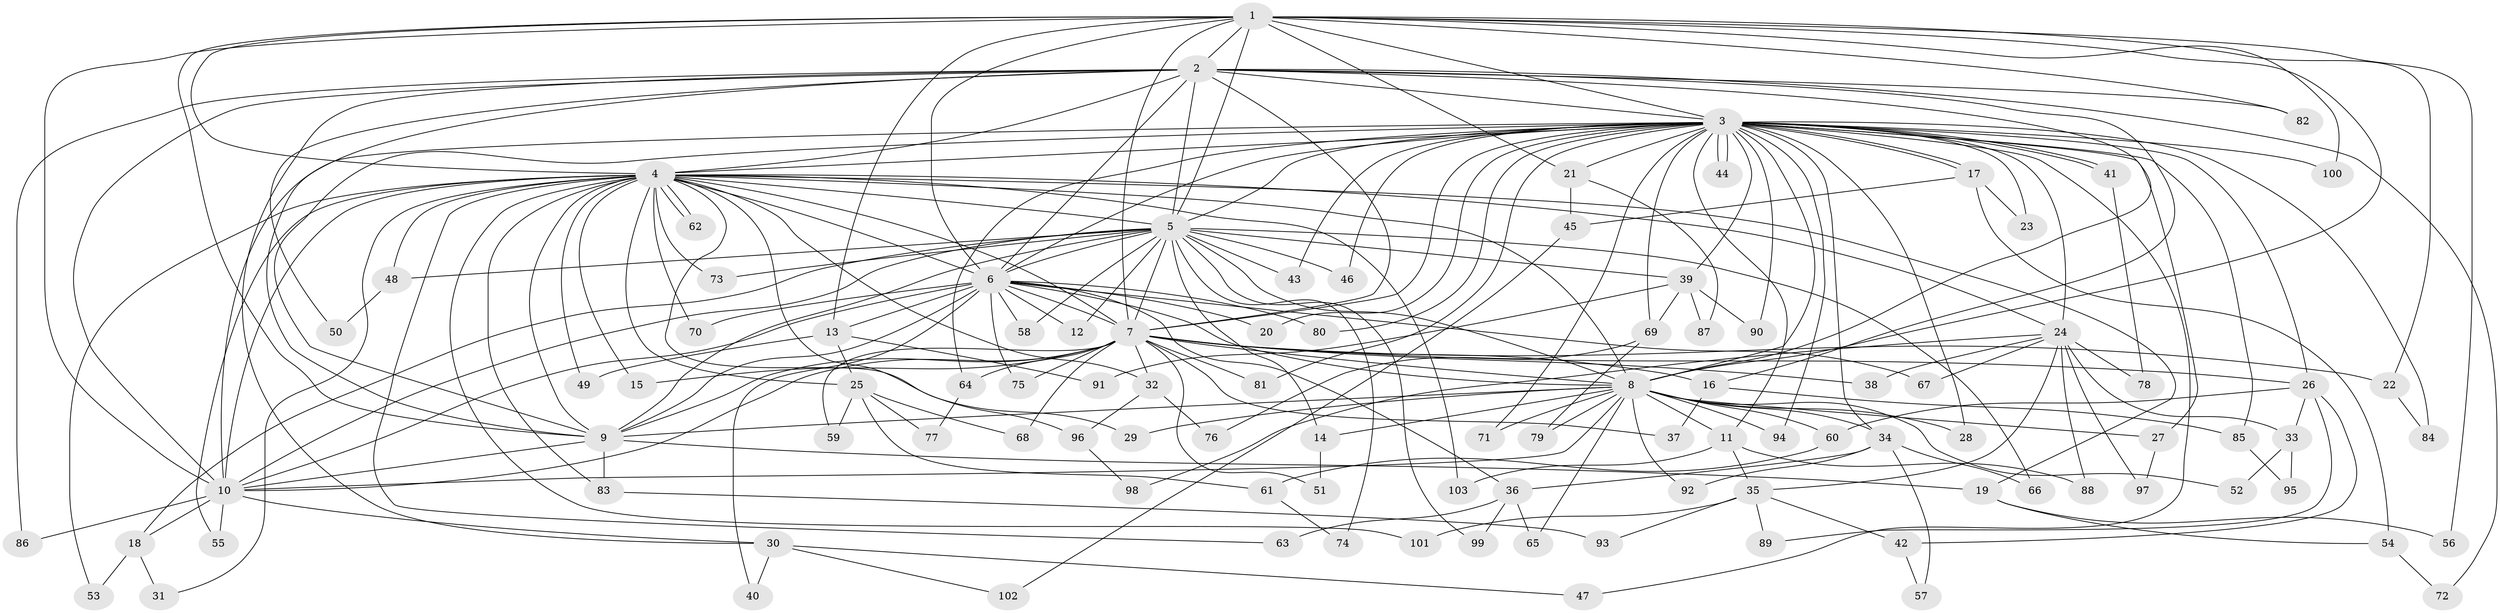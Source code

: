 // coarse degree distribution, {13: 0.012987012987012988, 15: 0.012987012987012988, 35: 0.012987012987012988, 26: 0.012987012987012988, 30: 0.012987012987012988, 16: 0.012987012987012988, 18: 0.012987012987012988, 12: 0.012987012987012988, 5: 0.025974025974025976, 2: 0.5844155844155844, 3: 0.1038961038961039, 4: 0.1038961038961039, 10: 0.012987012987012988, 6: 0.05194805194805195, 9: 0.012987012987012988}
// Generated by graph-tools (version 1.1) at 2025/51/02/27/25 19:51:42]
// undirected, 103 vertices, 231 edges
graph export_dot {
graph [start="1"]
  node [color=gray90,style=filled];
  1;
  2;
  3;
  4;
  5;
  6;
  7;
  8;
  9;
  10;
  11;
  12;
  13;
  14;
  15;
  16;
  17;
  18;
  19;
  20;
  21;
  22;
  23;
  24;
  25;
  26;
  27;
  28;
  29;
  30;
  31;
  32;
  33;
  34;
  35;
  36;
  37;
  38;
  39;
  40;
  41;
  42;
  43;
  44;
  45;
  46;
  47;
  48;
  49;
  50;
  51;
  52;
  53;
  54;
  55;
  56;
  57;
  58;
  59;
  60;
  61;
  62;
  63;
  64;
  65;
  66;
  67;
  68;
  69;
  70;
  71;
  72;
  73;
  74;
  75;
  76;
  77;
  78;
  79;
  80;
  81;
  82;
  83;
  84;
  85;
  86;
  87;
  88;
  89;
  90;
  91;
  92;
  93;
  94;
  95;
  96;
  97;
  98;
  99;
  100;
  101;
  102;
  103;
  1 -- 2;
  1 -- 3;
  1 -- 4;
  1 -- 5;
  1 -- 6;
  1 -- 7;
  1 -- 8;
  1 -- 9;
  1 -- 10;
  1 -- 13;
  1 -- 21;
  1 -- 22;
  1 -- 56;
  1 -- 82;
  1 -- 100;
  2 -- 3;
  2 -- 4;
  2 -- 5;
  2 -- 6;
  2 -- 7;
  2 -- 8;
  2 -- 9;
  2 -- 10;
  2 -- 16;
  2 -- 30;
  2 -- 50;
  2 -- 72;
  2 -- 82;
  2 -- 86;
  3 -- 4;
  3 -- 5;
  3 -- 6;
  3 -- 7;
  3 -- 8;
  3 -- 9;
  3 -- 10;
  3 -- 11;
  3 -- 17;
  3 -- 17;
  3 -- 20;
  3 -- 21;
  3 -- 23;
  3 -- 24;
  3 -- 26;
  3 -- 27;
  3 -- 28;
  3 -- 34;
  3 -- 39;
  3 -- 41;
  3 -- 41;
  3 -- 43;
  3 -- 44;
  3 -- 44;
  3 -- 46;
  3 -- 47;
  3 -- 64;
  3 -- 69;
  3 -- 71;
  3 -- 80;
  3 -- 81;
  3 -- 84;
  3 -- 85;
  3 -- 90;
  3 -- 94;
  3 -- 100;
  4 -- 5;
  4 -- 6;
  4 -- 7;
  4 -- 8;
  4 -- 9;
  4 -- 10;
  4 -- 15;
  4 -- 19;
  4 -- 24;
  4 -- 25;
  4 -- 29;
  4 -- 31;
  4 -- 32;
  4 -- 48;
  4 -- 49;
  4 -- 53;
  4 -- 55;
  4 -- 62;
  4 -- 62;
  4 -- 63;
  4 -- 70;
  4 -- 73;
  4 -- 83;
  4 -- 96;
  4 -- 101;
  4 -- 103;
  5 -- 6;
  5 -- 7;
  5 -- 8;
  5 -- 9;
  5 -- 10;
  5 -- 12;
  5 -- 14;
  5 -- 18;
  5 -- 39;
  5 -- 43;
  5 -- 46;
  5 -- 48;
  5 -- 58;
  5 -- 66;
  5 -- 73;
  5 -- 74;
  5 -- 99;
  6 -- 7;
  6 -- 8;
  6 -- 9;
  6 -- 10;
  6 -- 12;
  6 -- 13;
  6 -- 20;
  6 -- 36;
  6 -- 40;
  6 -- 58;
  6 -- 67;
  6 -- 70;
  6 -- 75;
  6 -- 80;
  7 -- 8;
  7 -- 9;
  7 -- 10;
  7 -- 15;
  7 -- 16;
  7 -- 22;
  7 -- 26;
  7 -- 32;
  7 -- 37;
  7 -- 38;
  7 -- 51;
  7 -- 59;
  7 -- 64;
  7 -- 68;
  7 -- 75;
  7 -- 81;
  8 -- 9;
  8 -- 10;
  8 -- 11;
  8 -- 14;
  8 -- 27;
  8 -- 28;
  8 -- 29;
  8 -- 34;
  8 -- 52;
  8 -- 60;
  8 -- 65;
  8 -- 71;
  8 -- 79;
  8 -- 92;
  8 -- 94;
  9 -- 10;
  9 -- 19;
  9 -- 83;
  10 -- 18;
  10 -- 30;
  10 -- 55;
  10 -- 86;
  11 -- 35;
  11 -- 88;
  11 -- 103;
  13 -- 25;
  13 -- 49;
  13 -- 91;
  14 -- 51;
  16 -- 37;
  16 -- 85;
  17 -- 23;
  17 -- 45;
  17 -- 54;
  18 -- 31;
  18 -- 53;
  19 -- 54;
  19 -- 56;
  21 -- 45;
  21 -- 87;
  22 -- 84;
  24 -- 33;
  24 -- 35;
  24 -- 38;
  24 -- 67;
  24 -- 78;
  24 -- 88;
  24 -- 97;
  24 -- 98;
  25 -- 59;
  25 -- 61;
  25 -- 68;
  25 -- 77;
  26 -- 33;
  26 -- 42;
  26 -- 60;
  26 -- 89;
  27 -- 97;
  30 -- 40;
  30 -- 47;
  30 -- 102;
  32 -- 76;
  32 -- 96;
  33 -- 52;
  33 -- 95;
  34 -- 36;
  34 -- 57;
  34 -- 66;
  34 -- 92;
  35 -- 42;
  35 -- 89;
  35 -- 93;
  35 -- 101;
  36 -- 63;
  36 -- 65;
  36 -- 99;
  39 -- 69;
  39 -- 87;
  39 -- 90;
  39 -- 91;
  41 -- 78;
  42 -- 57;
  45 -- 102;
  48 -- 50;
  54 -- 72;
  60 -- 61;
  61 -- 74;
  64 -- 77;
  69 -- 76;
  69 -- 79;
  83 -- 93;
  85 -- 95;
  96 -- 98;
}
